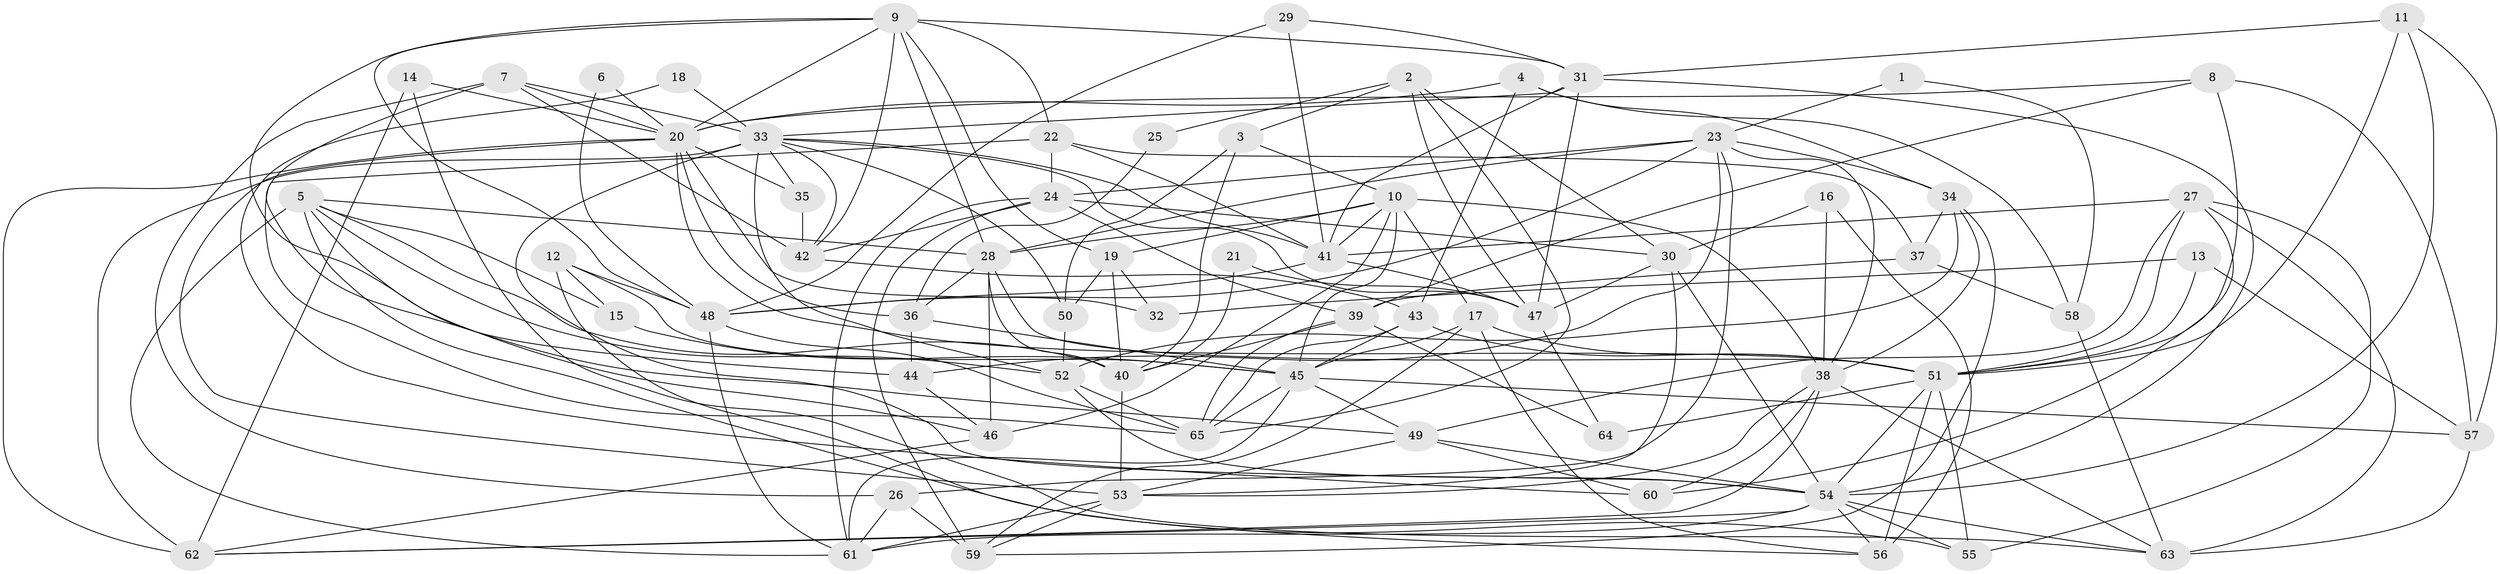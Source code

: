 // original degree distribution, {5: 0.2230769230769231, 4: 0.23076923076923078, 7: 0.03076923076923077, 2: 0.13846153846153847, 3: 0.27692307692307694, 9: 0.007692307692307693, 8: 0.007692307692307693, 6: 0.08461538461538462}
// Generated by graph-tools (version 1.1) at 2025/50/03/09/25 03:50:11]
// undirected, 65 vertices, 180 edges
graph export_dot {
graph [start="1"]
  node [color=gray90,style=filled];
  1;
  2;
  3;
  4;
  5;
  6;
  7;
  8;
  9;
  10;
  11;
  12;
  13;
  14;
  15;
  16;
  17;
  18;
  19;
  20;
  21;
  22;
  23;
  24;
  25;
  26;
  27;
  28;
  29;
  30;
  31;
  32;
  33;
  34;
  35;
  36;
  37;
  38;
  39;
  40;
  41;
  42;
  43;
  44;
  45;
  46;
  47;
  48;
  49;
  50;
  51;
  52;
  53;
  54;
  55;
  56;
  57;
  58;
  59;
  60;
  61;
  62;
  63;
  64;
  65;
  1 -- 23 [weight=1.0];
  1 -- 58 [weight=1.0];
  2 -- 3 [weight=1.0];
  2 -- 25 [weight=1.0];
  2 -- 30 [weight=1.0];
  2 -- 47 [weight=1.0];
  2 -- 65 [weight=1.0];
  3 -- 10 [weight=1.0];
  3 -- 40 [weight=1.0];
  3 -- 50 [weight=1.0];
  4 -- 20 [weight=1.0];
  4 -- 34 [weight=1.0];
  4 -- 43 [weight=1.0];
  4 -- 58 [weight=1.0];
  5 -- 15 [weight=1.0];
  5 -- 28 [weight=1.0];
  5 -- 40 [weight=1.0];
  5 -- 46 [weight=1.0];
  5 -- 52 [weight=1.0];
  5 -- 55 [weight=1.0];
  5 -- 61 [weight=1.0];
  6 -- 20 [weight=1.0];
  6 -- 48 [weight=1.0];
  7 -- 20 [weight=1.0];
  7 -- 26 [weight=1.0];
  7 -- 33 [weight=1.0];
  7 -- 42 [weight=1.0];
  7 -- 49 [weight=1.0];
  8 -- 20 [weight=1.0];
  8 -- 39 [weight=1.0];
  8 -- 51 [weight=1.0];
  8 -- 57 [weight=1.0];
  9 -- 19 [weight=1.0];
  9 -- 20 [weight=1.0];
  9 -- 22 [weight=1.0];
  9 -- 28 [weight=1.0];
  9 -- 31 [weight=1.0];
  9 -- 42 [weight=1.0];
  9 -- 44 [weight=1.0];
  9 -- 48 [weight=1.0];
  10 -- 17 [weight=1.0];
  10 -- 19 [weight=1.0];
  10 -- 28 [weight=1.0];
  10 -- 38 [weight=1.0];
  10 -- 41 [weight=1.0];
  10 -- 45 [weight=1.0];
  10 -- 46 [weight=1.0];
  11 -- 31 [weight=2.0];
  11 -- 51 [weight=1.0];
  11 -- 54 [weight=1.0];
  11 -- 57 [weight=1.0];
  12 -- 15 [weight=1.0];
  12 -- 45 [weight=1.0];
  12 -- 48 [weight=1.0];
  12 -- 56 [weight=1.0];
  13 -- 32 [weight=1.0];
  13 -- 51 [weight=1.0];
  13 -- 57 [weight=1.0];
  14 -- 20 [weight=1.0];
  14 -- 62 [weight=1.0];
  14 -- 63 [weight=1.0];
  15 -- 45 [weight=1.0];
  16 -- 30 [weight=1.0];
  16 -- 38 [weight=1.0];
  16 -- 56 [weight=1.0];
  17 -- 45 [weight=1.0];
  17 -- 51 [weight=1.0];
  17 -- 56 [weight=1.0];
  17 -- 59 [weight=1.0];
  18 -- 33 [weight=1.0];
  18 -- 60 [weight=1.0];
  19 -- 32 [weight=1.0];
  19 -- 40 [weight=1.0];
  19 -- 50 [weight=1.0];
  20 -- 32 [weight=1.0];
  20 -- 35 [weight=1.0];
  20 -- 36 [weight=1.0];
  20 -- 51 [weight=1.0];
  20 -- 53 [weight=1.0];
  20 -- 62 [weight=1.0];
  21 -- 40 [weight=1.0];
  21 -- 47 [weight=1.0];
  22 -- 24 [weight=1.0];
  22 -- 37 [weight=1.0];
  22 -- 41 [weight=1.0];
  22 -- 65 [weight=1.0];
  23 -- 24 [weight=1.0];
  23 -- 26 [weight=1.0];
  23 -- 28 [weight=1.0];
  23 -- 34 [weight=2.0];
  23 -- 38 [weight=1.0];
  23 -- 44 [weight=3.0];
  23 -- 48 [weight=1.0];
  24 -- 30 [weight=1.0];
  24 -- 39 [weight=1.0];
  24 -- 42 [weight=1.0];
  24 -- 59 [weight=1.0];
  24 -- 61 [weight=1.0];
  25 -- 36 [weight=1.0];
  26 -- 59 [weight=1.0];
  26 -- 61 [weight=1.0];
  27 -- 41 [weight=1.0];
  27 -- 49 [weight=1.0];
  27 -- 51 [weight=1.0];
  27 -- 55 [weight=1.0];
  27 -- 60 [weight=1.0];
  27 -- 63 [weight=1.0];
  28 -- 36 [weight=1.0];
  28 -- 40 [weight=1.0];
  28 -- 46 [weight=1.0];
  28 -- 51 [weight=1.0];
  29 -- 31 [weight=1.0];
  29 -- 41 [weight=1.0];
  29 -- 48 [weight=1.0];
  30 -- 47 [weight=1.0];
  30 -- 53 [weight=1.0];
  30 -- 54 [weight=1.0];
  31 -- 33 [weight=1.0];
  31 -- 41 [weight=1.0];
  31 -- 47 [weight=1.0];
  31 -- 54 [weight=1.0];
  33 -- 35 [weight=1.0];
  33 -- 41 [weight=1.0];
  33 -- 42 [weight=1.0];
  33 -- 47 [weight=1.0];
  33 -- 50 [weight=1.0];
  33 -- 52 [weight=1.0];
  33 -- 54 [weight=1.0];
  33 -- 62 [weight=2.0];
  34 -- 37 [weight=1.0];
  34 -- 38 [weight=1.0];
  34 -- 52 [weight=1.0];
  34 -- 59 [weight=1.0];
  35 -- 42 [weight=1.0];
  36 -- 44 [weight=1.0];
  36 -- 45 [weight=1.0];
  37 -- 39 [weight=1.0];
  37 -- 58 [weight=1.0];
  38 -- 53 [weight=1.0];
  38 -- 60 [weight=1.0];
  38 -- 62 [weight=1.0];
  38 -- 63 [weight=1.0];
  39 -- 40 [weight=1.0];
  39 -- 64 [weight=1.0];
  39 -- 65 [weight=1.0];
  40 -- 53 [weight=2.0];
  41 -- 47 [weight=1.0];
  41 -- 48 [weight=1.0];
  42 -- 43 [weight=1.0];
  43 -- 45 [weight=1.0];
  43 -- 51 [weight=1.0];
  43 -- 65 [weight=1.0];
  44 -- 46 [weight=1.0];
  45 -- 49 [weight=1.0];
  45 -- 57 [weight=1.0];
  45 -- 61 [weight=1.0];
  45 -- 65 [weight=1.0];
  46 -- 62 [weight=1.0];
  47 -- 64 [weight=1.0];
  48 -- 61 [weight=1.0];
  48 -- 65 [weight=1.0];
  49 -- 53 [weight=1.0];
  49 -- 54 [weight=1.0];
  49 -- 60 [weight=1.0];
  50 -- 52 [weight=1.0];
  51 -- 54 [weight=1.0];
  51 -- 55 [weight=1.0];
  51 -- 56 [weight=2.0];
  51 -- 64 [weight=1.0];
  52 -- 54 [weight=1.0];
  52 -- 65 [weight=1.0];
  53 -- 59 [weight=1.0];
  53 -- 61 [weight=1.0];
  54 -- 55 [weight=1.0];
  54 -- 56 [weight=1.0];
  54 -- 61 [weight=1.0];
  54 -- 62 [weight=1.0];
  54 -- 63 [weight=1.0];
  57 -- 63 [weight=1.0];
  58 -- 63 [weight=1.0];
}
